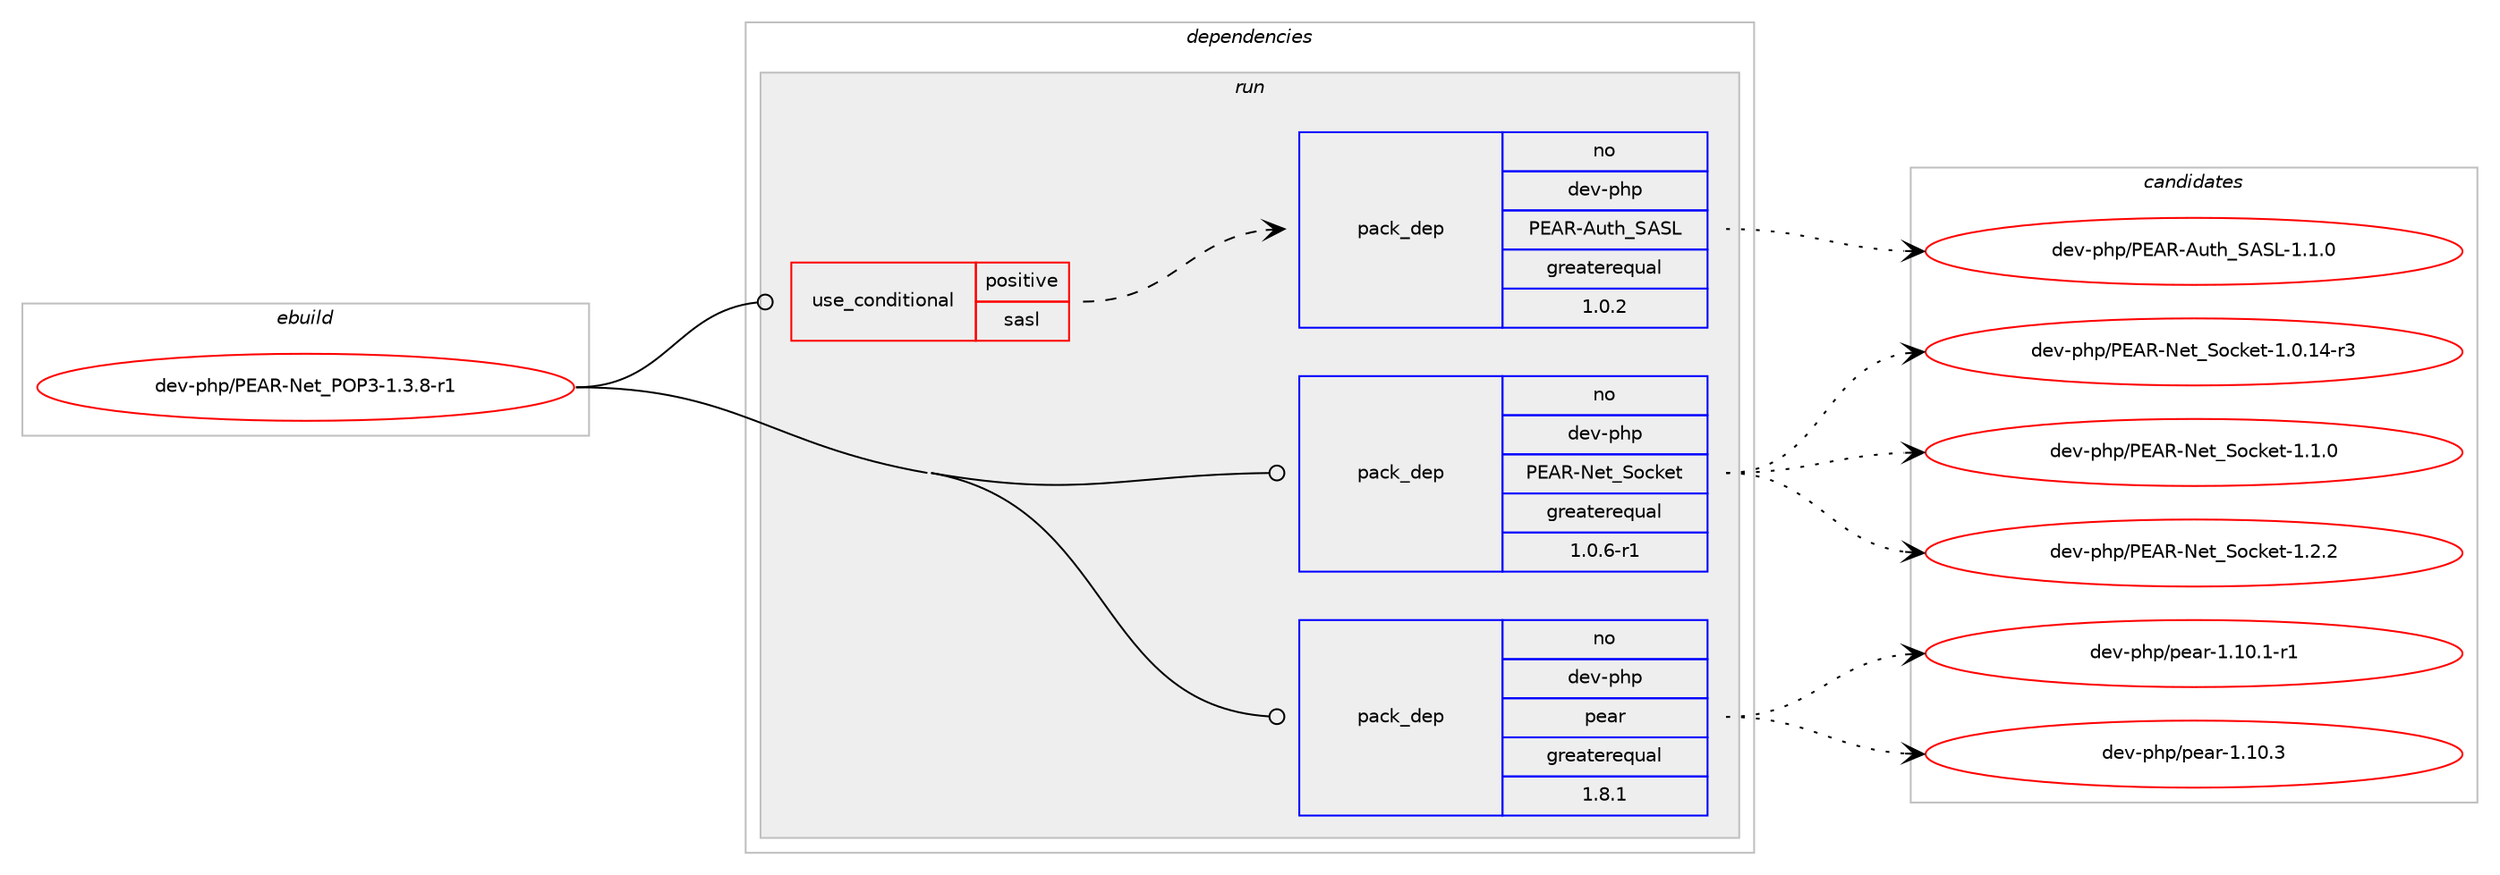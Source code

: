 digraph prolog {

# *************
# Graph options
# *************

newrank=true;
concentrate=true;
compound=true;
graph [rankdir=LR,fontname=Helvetica,fontsize=10,ranksep=1.5];#, ranksep=2.5, nodesep=0.2];
edge  [arrowhead=vee];
node  [fontname=Helvetica,fontsize=10];

# **********
# The ebuild
# **********

subgraph cluster_leftcol {
color=gray;
rank=same;
label=<<i>ebuild</i>>;
id [label="dev-php/PEAR-Net_POP3-1.3.8-r1", color=red, width=4, href="../dev-php/PEAR-Net_POP3-1.3.8-r1.svg"];
}

# ****************
# The dependencies
# ****************

subgraph cluster_midcol {
color=gray;
label=<<i>dependencies</i>>;
subgraph cluster_compile {
fillcolor="#eeeeee";
style=filled;
label=<<i>compile</i>>;
}
subgraph cluster_compileandrun {
fillcolor="#eeeeee";
style=filled;
label=<<i>compile and run</i>>;
}
subgraph cluster_run {
fillcolor="#eeeeee";
style=filled;
label=<<i>run</i>>;
subgraph cond28355 {
dependency142070 [label=<<TABLE BORDER="0" CELLBORDER="1" CELLSPACING="0" CELLPADDING="4"><TR><TD ROWSPAN="3" CELLPADDING="10">use_conditional</TD></TR><TR><TD>positive</TD></TR><TR><TD>sasl</TD></TR></TABLE>>, shape=none, color=red];
subgraph pack110017 {
dependency142071 [label=<<TABLE BORDER="0" CELLBORDER="1" CELLSPACING="0" CELLPADDING="4" WIDTH="220"><TR><TD ROWSPAN="6" CELLPADDING="30">pack_dep</TD></TR><TR><TD WIDTH="110">no</TD></TR><TR><TD>dev-php</TD></TR><TR><TD>PEAR-Auth_SASL</TD></TR><TR><TD>greaterequal</TD></TR><TR><TD>1.0.2</TD></TR></TABLE>>, shape=none, color=blue];
}
dependency142070:e -> dependency142071:w [weight=20,style="dashed",arrowhead="vee"];
}
id:e -> dependency142070:w [weight=20,style="solid",arrowhead="odot"];
subgraph pack110018 {
dependency142072 [label=<<TABLE BORDER="0" CELLBORDER="1" CELLSPACING="0" CELLPADDING="4" WIDTH="220"><TR><TD ROWSPAN="6" CELLPADDING="30">pack_dep</TD></TR><TR><TD WIDTH="110">no</TD></TR><TR><TD>dev-php</TD></TR><TR><TD>PEAR-Net_Socket</TD></TR><TR><TD>greaterequal</TD></TR><TR><TD>1.0.6-r1</TD></TR></TABLE>>, shape=none, color=blue];
}
id:e -> dependency142072:w [weight=20,style="solid",arrowhead="odot"];
subgraph pack110019 {
dependency142073 [label=<<TABLE BORDER="0" CELLBORDER="1" CELLSPACING="0" CELLPADDING="4" WIDTH="220"><TR><TD ROWSPAN="6" CELLPADDING="30">pack_dep</TD></TR><TR><TD WIDTH="110">no</TD></TR><TR><TD>dev-php</TD></TR><TR><TD>pear</TD></TR><TR><TD>greaterequal</TD></TR><TR><TD>1.8.1</TD></TR></TABLE>>, shape=none, color=blue];
}
id:e -> dependency142073:w [weight=20,style="solid",arrowhead="odot"];
}
}

# **************
# The candidates
# **************

subgraph cluster_choices {
rank=same;
color=gray;
label=<<i>candidates</i>>;

subgraph choice110017 {
color=black;
nodesep=1;
choice10010111845112104112478069658245651171161049583658376454946494648 [label="dev-php/PEAR-Auth_SASL-1.1.0", color=red, width=4,href="../dev-php/PEAR-Auth_SASL-1.1.0.svg"];
dependency142071:e -> choice10010111845112104112478069658245651171161049583658376454946494648:w [style=dotted,weight="100"];
}
subgraph choice110018 {
color=black;
nodesep=1;
choice1001011184511210411247806965824578101116958311199107101116454946484649524511451 [label="dev-php/PEAR-Net_Socket-1.0.14-r3", color=red, width=4,href="../dev-php/PEAR-Net_Socket-1.0.14-r3.svg"];
choice1001011184511210411247806965824578101116958311199107101116454946494648 [label="dev-php/PEAR-Net_Socket-1.1.0", color=red, width=4,href="../dev-php/PEAR-Net_Socket-1.1.0.svg"];
choice1001011184511210411247806965824578101116958311199107101116454946504650 [label="dev-php/PEAR-Net_Socket-1.2.2", color=red, width=4,href="../dev-php/PEAR-Net_Socket-1.2.2.svg"];
dependency142072:e -> choice1001011184511210411247806965824578101116958311199107101116454946484649524511451:w [style=dotted,weight="100"];
dependency142072:e -> choice1001011184511210411247806965824578101116958311199107101116454946494648:w [style=dotted,weight="100"];
dependency142072:e -> choice1001011184511210411247806965824578101116958311199107101116454946504650:w [style=dotted,weight="100"];
}
subgraph choice110019 {
color=black;
nodesep=1;
choice100101118451121041124711210197114454946494846494511449 [label="dev-php/pear-1.10.1-r1", color=red, width=4,href="../dev-php/pear-1.10.1-r1.svg"];
choice10010111845112104112471121019711445494649484651 [label="dev-php/pear-1.10.3", color=red, width=4,href="../dev-php/pear-1.10.3.svg"];
dependency142073:e -> choice100101118451121041124711210197114454946494846494511449:w [style=dotted,weight="100"];
dependency142073:e -> choice10010111845112104112471121019711445494649484651:w [style=dotted,weight="100"];
}
}

}
